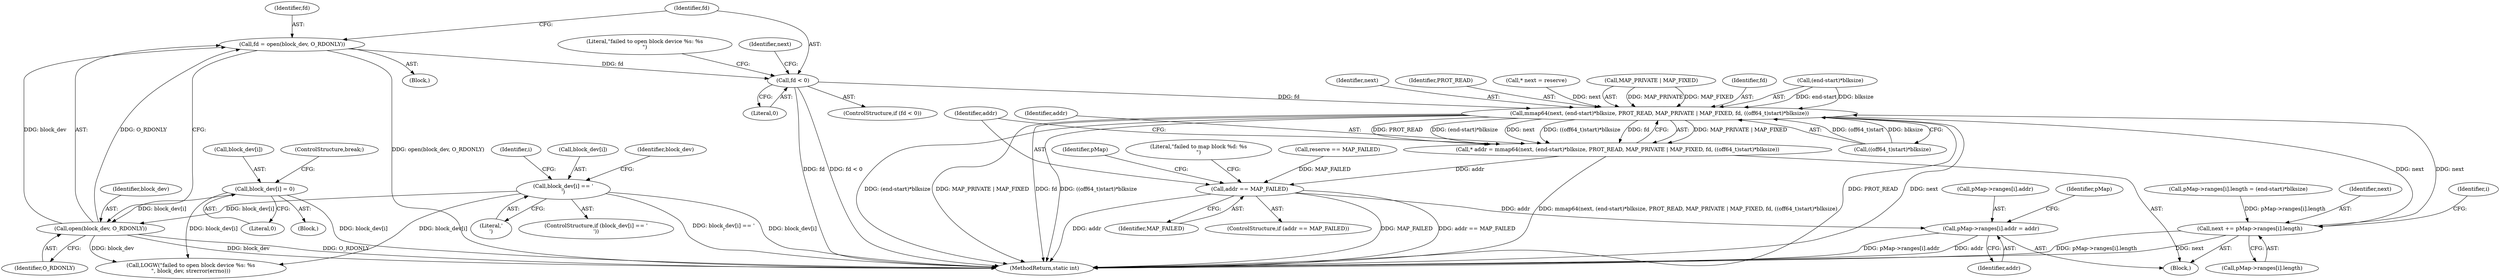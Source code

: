 digraph "0_Android_28a566f7731b4cb76d2a9ba16d997ac5aeb07dad@API" {
"1000250" [label="(Call,fd = open(block_dev, O_RDONLY))"];
"1000252" [label="(Call,open(block_dev, O_RDONLY))"];
"1000142" [label="(Call,block_dev[i] = 0)"];
"1000136" [label="(Call,block_dev[i] == '\n')"];
"1000256" [label="(Call,fd < 0)"];
"1000304" [label="(Call,mmap64(next, (end-start)*blksize, PROT_READ, MAP_PRIVATE | MAP_FIXED, fd, ((off64_t)start)*blksize))"];
"1000302" [label="(Call,* addr = mmap64(next, (end-start)*blksize, PROT_READ, MAP_PRIVATE | MAP_FIXED, fd, ((off64_t)start)*blksize))"];
"1000322" [label="(Call,addr == MAP_FAILED)"];
"1000334" [label="(Call,pMap->ranges[i].addr = addr)"];
"1000356" [label="(Call,next += pMap->ranges[i].length)"];
"1000315" [label="(Identifier,fd)"];
"1000322" [label="(Call,addr == MAP_FAILED)"];
"1000146" [label="(Literal,0)"];
"1000142" [label="(Call,block_dev[i] = 0)"];
"1000321" [label="(ControlStructure,if (addr == MAP_FAILED))"];
"1000335" [label="(Call,pMap->ranges[i].addr)"];
"1000280" [label="(Identifier,i)"];
"1000306" [label="(Call,(end-start)*blksize)"];
"1000251" [label="(Identifier,fd)"];
"1000137" [label="(Call,block_dev[i])"];
"1000305" [label="(Identifier,next)"];
"1000140" [label="(Literal,'\n')"];
"1000258" [label="(Literal,0)"];
"1000324" [label="(Identifier,MAP_FAILED)"];
"1000347" [label="(Identifier,pMap)"];
"1000343" [label="(Call,pMap->ranges[i].length = (end-start)*blksize)"];
"1000261" [label="(Literal,\"failed to open block device %s: %s\n\")"];
"1000144" [label="(Identifier,block_dev)"];
"1000214" [label="(Call,reserve == MAP_FAILED)"];
"1000304" [label="(Call,mmap64(next, (end-start)*blksize, PROT_READ, MAP_PRIVATE | MAP_FIXED, fd, ((off64_t)start)*blksize))"];
"1000380" [label="(MethodReturn,static int)"];
"1000270" [label="(Identifier,next)"];
"1000356" [label="(Call,next += pMap->ranges[i].length)"];
"1000342" [label="(Identifier,addr)"];
"1000254" [label="(Identifier,O_RDONLY)"];
"1000253" [label="(Identifier,block_dev)"];
"1000135" [label="(ControlStructure,if (block_dev[i] == '\n'))"];
"1000303" [label="(Identifier,addr)"];
"1000311" [label="(Identifier,PROT_READ)"];
"1000257" [label="(Identifier,fd)"];
"1000256" [label="(Call,fd < 0)"];
"1000334" [label="(Call,pMap->ranges[i].addr = addr)"];
"1000323" [label="(Identifier,addr)"];
"1000143" [label="(Call,block_dev[i])"];
"1000136" [label="(Call,block_dev[i] == '\n')"];
"1000103" [label="(Block,)"];
"1000255" [label="(ControlStructure,if (fd < 0))"];
"1000338" [label="(Identifier,pMap)"];
"1000269" [label="(Call,* next = reserve)"];
"1000316" [label="(Call,((off64_t)start)*blksize)"];
"1000133" [label="(Identifier,i)"];
"1000358" [label="(Call,pMap->ranges[i].length)"];
"1000252" [label="(Call,open(block_dev, O_RDONLY))"];
"1000327" [label="(Literal,\"failed to map block %d: %s\n\")"];
"1000250" [label="(Call,fd = open(block_dev, O_RDONLY))"];
"1000281" [label="(Block,)"];
"1000302" [label="(Call,* addr = mmap64(next, (end-start)*blksize, PROT_READ, MAP_PRIVATE | MAP_FIXED, fd, ((off64_t)start)*blksize))"];
"1000357" [label="(Identifier,next)"];
"1000141" [label="(Block,)"];
"1000260" [label="(Call,LOGW(\"failed to open block device %s: %s\n\", block_dev, strerror(errno)))"];
"1000312" [label="(Call,MAP_PRIVATE | MAP_FIXED)"];
"1000147" [label="(ControlStructure,break;)"];
"1000250" -> "1000103"  [label="AST: "];
"1000250" -> "1000252"  [label="CFG: "];
"1000251" -> "1000250"  [label="AST: "];
"1000252" -> "1000250"  [label="AST: "];
"1000257" -> "1000250"  [label="CFG: "];
"1000250" -> "1000380"  [label="DDG: open(block_dev, O_RDONLY)"];
"1000252" -> "1000250"  [label="DDG: block_dev"];
"1000252" -> "1000250"  [label="DDG: O_RDONLY"];
"1000250" -> "1000256"  [label="DDG: fd"];
"1000252" -> "1000254"  [label="CFG: "];
"1000253" -> "1000252"  [label="AST: "];
"1000254" -> "1000252"  [label="AST: "];
"1000252" -> "1000380"  [label="DDG: block_dev"];
"1000252" -> "1000380"  [label="DDG: O_RDONLY"];
"1000142" -> "1000252"  [label="DDG: block_dev[i]"];
"1000136" -> "1000252"  [label="DDG: block_dev[i]"];
"1000252" -> "1000260"  [label="DDG: block_dev"];
"1000142" -> "1000141"  [label="AST: "];
"1000142" -> "1000146"  [label="CFG: "];
"1000143" -> "1000142"  [label="AST: "];
"1000146" -> "1000142"  [label="AST: "];
"1000147" -> "1000142"  [label="CFG: "];
"1000142" -> "1000380"  [label="DDG: block_dev[i]"];
"1000142" -> "1000260"  [label="DDG: block_dev[i]"];
"1000136" -> "1000135"  [label="AST: "];
"1000136" -> "1000140"  [label="CFG: "];
"1000137" -> "1000136"  [label="AST: "];
"1000140" -> "1000136"  [label="AST: "];
"1000144" -> "1000136"  [label="CFG: "];
"1000133" -> "1000136"  [label="CFG: "];
"1000136" -> "1000380"  [label="DDG: block_dev[i] == '\n'"];
"1000136" -> "1000380"  [label="DDG: block_dev[i]"];
"1000136" -> "1000260"  [label="DDG: block_dev[i]"];
"1000256" -> "1000255"  [label="AST: "];
"1000256" -> "1000258"  [label="CFG: "];
"1000257" -> "1000256"  [label="AST: "];
"1000258" -> "1000256"  [label="AST: "];
"1000261" -> "1000256"  [label="CFG: "];
"1000270" -> "1000256"  [label="CFG: "];
"1000256" -> "1000380"  [label="DDG: fd"];
"1000256" -> "1000380"  [label="DDG: fd < 0"];
"1000256" -> "1000304"  [label="DDG: fd"];
"1000304" -> "1000302"  [label="AST: "];
"1000304" -> "1000316"  [label="CFG: "];
"1000305" -> "1000304"  [label="AST: "];
"1000306" -> "1000304"  [label="AST: "];
"1000311" -> "1000304"  [label="AST: "];
"1000312" -> "1000304"  [label="AST: "];
"1000315" -> "1000304"  [label="AST: "];
"1000316" -> "1000304"  [label="AST: "];
"1000302" -> "1000304"  [label="CFG: "];
"1000304" -> "1000380"  [label="DDG: MAP_PRIVATE | MAP_FIXED"];
"1000304" -> "1000380"  [label="DDG: fd"];
"1000304" -> "1000380"  [label="DDG: ((off64_t)start)*blksize"];
"1000304" -> "1000380"  [label="DDG: PROT_READ"];
"1000304" -> "1000380"  [label="DDG: next"];
"1000304" -> "1000380"  [label="DDG: (end-start)*blksize"];
"1000304" -> "1000302"  [label="DDG: MAP_PRIVATE | MAP_FIXED"];
"1000304" -> "1000302"  [label="DDG: PROT_READ"];
"1000304" -> "1000302"  [label="DDG: (end-start)*blksize"];
"1000304" -> "1000302"  [label="DDG: next"];
"1000304" -> "1000302"  [label="DDG: ((off64_t)start)*blksize"];
"1000304" -> "1000302"  [label="DDG: fd"];
"1000356" -> "1000304"  [label="DDG: next"];
"1000269" -> "1000304"  [label="DDG: next"];
"1000306" -> "1000304"  [label="DDG: end-start"];
"1000306" -> "1000304"  [label="DDG: blksize"];
"1000312" -> "1000304"  [label="DDG: MAP_PRIVATE"];
"1000312" -> "1000304"  [label="DDG: MAP_FIXED"];
"1000316" -> "1000304"  [label="DDG: (off64_t)start"];
"1000316" -> "1000304"  [label="DDG: blksize"];
"1000304" -> "1000356"  [label="DDG: next"];
"1000302" -> "1000281"  [label="AST: "];
"1000303" -> "1000302"  [label="AST: "];
"1000323" -> "1000302"  [label="CFG: "];
"1000302" -> "1000380"  [label="DDG: mmap64(next, (end-start)*blksize, PROT_READ, MAP_PRIVATE | MAP_FIXED, fd, ((off64_t)start)*blksize)"];
"1000302" -> "1000322"  [label="DDG: addr"];
"1000322" -> "1000321"  [label="AST: "];
"1000322" -> "1000324"  [label="CFG: "];
"1000323" -> "1000322"  [label="AST: "];
"1000324" -> "1000322"  [label="AST: "];
"1000327" -> "1000322"  [label="CFG: "];
"1000338" -> "1000322"  [label="CFG: "];
"1000322" -> "1000380"  [label="DDG: MAP_FAILED"];
"1000322" -> "1000380"  [label="DDG: addr == MAP_FAILED"];
"1000322" -> "1000380"  [label="DDG: addr"];
"1000214" -> "1000322"  [label="DDG: MAP_FAILED"];
"1000322" -> "1000334"  [label="DDG: addr"];
"1000334" -> "1000281"  [label="AST: "];
"1000334" -> "1000342"  [label="CFG: "];
"1000335" -> "1000334"  [label="AST: "];
"1000342" -> "1000334"  [label="AST: "];
"1000347" -> "1000334"  [label="CFG: "];
"1000334" -> "1000380"  [label="DDG: addr"];
"1000334" -> "1000380"  [label="DDG: pMap->ranges[i].addr"];
"1000356" -> "1000281"  [label="AST: "];
"1000356" -> "1000358"  [label="CFG: "];
"1000357" -> "1000356"  [label="AST: "];
"1000358" -> "1000356"  [label="AST: "];
"1000280" -> "1000356"  [label="CFG: "];
"1000356" -> "1000380"  [label="DDG: next"];
"1000356" -> "1000380"  [label="DDG: pMap->ranges[i].length"];
"1000343" -> "1000356"  [label="DDG: pMap->ranges[i].length"];
}
